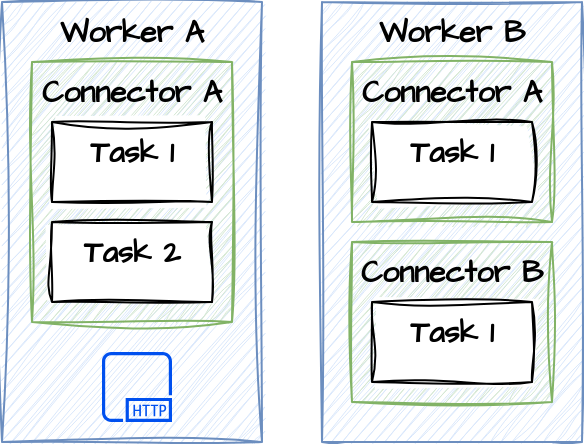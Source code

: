 <mxfile version="22.0.0" type="device">
  <diagram name="Page-1" id="BJpdSmk83CWqqSpLcJw9">
    <mxGraphModel dx="728" dy="442" grid="1" gridSize="10" guides="1" tooltips="1" connect="1" arrows="1" fold="1" page="1" pageScale="1" pageWidth="827" pageHeight="1169" math="0" shadow="0">
      <root>
        <mxCell id="0" />
        <mxCell id="1" parent="0" />
        <mxCell id="dn3sOyw9YDt-OpIm-WNB-1" value="Worker A" style="rounded=0;whiteSpace=wrap;html=1;hachureGap=4;fontFamily=Architects Daughter;fontSource=https%3A%2F%2Ffonts.googleapis.com%2Fcss%3Ffamily%3DArchitects%2BDaughter;fontSize=15;fontStyle=1;horizontal=1;verticalAlign=top;fillColor=#dae8fc;strokeColor=#6c8ebf;sketch=1;curveFitting=1;jiggle=2;" vertex="1" parent="1">
          <mxGeometry x="330" y="130" width="130" height="220" as="geometry" />
        </mxCell>
        <mxCell id="dn3sOyw9YDt-OpIm-WNB-2" value="Connector A&lt;br&gt;" style="rounded=0;whiteSpace=wrap;html=1;sketch=1;hachureGap=4;jiggle=2;curveFitting=1;fontFamily=Architects Daughter;fontSource=https%3A%2F%2Ffonts.googleapis.com%2Fcss%3Ffamily%3DArchitects%2BDaughter;fontSize=15;fontStyle=1;horizontal=1;verticalAlign=top;fillColor=#d5e8d4;strokeColor=#82b366;" vertex="1" parent="1">
          <mxGeometry x="345" y="160" width="100" height="130" as="geometry" />
        </mxCell>
        <mxCell id="dn3sOyw9YDt-OpIm-WNB-3" value="Task 1" style="rounded=0;whiteSpace=wrap;html=1;sketch=1;hachureGap=4;jiggle=2;curveFitting=1;fontFamily=Architects Daughter;fontSource=https%3A%2F%2Ffonts.googleapis.com%2Fcss%3Ffamily%3DArchitects%2BDaughter;fontSize=15;fontStyle=1;horizontal=1;verticalAlign=top;" vertex="1" parent="1">
          <mxGeometry x="355" y="190" width="80" height="40" as="geometry" />
        </mxCell>
        <mxCell id="dn3sOyw9YDt-OpIm-WNB-4" value="Task 2" style="rounded=0;whiteSpace=wrap;html=1;sketch=1;hachureGap=4;jiggle=2;curveFitting=1;fontFamily=Architects Daughter;fontSource=https%3A%2F%2Ffonts.googleapis.com%2Fcss%3Ffamily%3DArchitects%2BDaughter;fontSize=15;fontStyle=1;horizontal=1;verticalAlign=top;" vertex="1" parent="1">
          <mxGeometry x="355" y="240" width="80" height="40" as="geometry" />
        </mxCell>
        <mxCell id="dn3sOyw9YDt-OpIm-WNB-5" value="Worker B" style="rounded=0;whiteSpace=wrap;html=1;sketch=1;hachureGap=4;jiggle=2;curveFitting=1;fontFamily=Architects Daughter;fontSource=https%3A%2F%2Ffonts.googleapis.com%2Fcss%3Ffamily%3DArchitects%2BDaughter;fontSize=15;fontStyle=1;horizontal=1;verticalAlign=top;fillColor=#dae8fc;strokeColor=#6c8ebf;" vertex="1" parent="1">
          <mxGeometry x="490" y="130" width="130" height="220" as="geometry" />
        </mxCell>
        <mxCell id="dn3sOyw9YDt-OpIm-WNB-6" value="Connector A&lt;br&gt;" style="rounded=0;whiteSpace=wrap;html=1;sketch=1;hachureGap=4;jiggle=2;curveFitting=1;fontFamily=Architects Daughter;fontSource=https%3A%2F%2Ffonts.googleapis.com%2Fcss%3Ffamily%3DArchitects%2BDaughter;fontSize=15;fontStyle=1;horizontal=1;verticalAlign=top;fillColor=#d5e8d4;strokeColor=#82b366;" vertex="1" parent="1">
          <mxGeometry x="505" y="160" width="100" height="80" as="geometry" />
        </mxCell>
        <mxCell id="dn3sOyw9YDt-OpIm-WNB-7" value="Task 1" style="rounded=0;whiteSpace=wrap;html=1;sketch=1;hachureGap=4;jiggle=2;curveFitting=1;fontFamily=Architects Daughter;fontSource=https%3A%2F%2Ffonts.googleapis.com%2Fcss%3Ffamily%3DArchitects%2BDaughter;fontSize=15;fontStyle=1;horizontal=1;verticalAlign=top;" vertex="1" parent="1">
          <mxGeometry x="515" y="190" width="80" height="40" as="geometry" />
        </mxCell>
        <mxCell id="dn3sOyw9YDt-OpIm-WNB-9" value="Connector B" style="rounded=0;whiteSpace=wrap;html=1;sketch=1;hachureGap=4;jiggle=2;curveFitting=1;fontFamily=Architects Daughter;fontSource=https%3A%2F%2Ffonts.googleapis.com%2Fcss%3Ffamily%3DArchitects%2BDaughter;fontSize=15;fontStyle=1;horizontal=1;verticalAlign=top;fillColor=#d5e8d4;strokeColor=#82b366;" vertex="1" parent="1">
          <mxGeometry x="505" y="250" width="100" height="80" as="geometry" />
        </mxCell>
        <mxCell id="dn3sOyw9YDt-OpIm-WNB-10" value="Task 1" style="rounded=0;whiteSpace=wrap;html=1;sketch=1;hachureGap=4;jiggle=2;curveFitting=1;fontFamily=Architects Daughter;fontSource=https%3A%2F%2Ffonts.googleapis.com%2Fcss%3Ffamily%3DArchitects%2BDaughter;fontSize=15;fontStyle=1;horizontal=1;verticalAlign=top;" vertex="1" parent="1">
          <mxGeometry x="515" y="280" width="80" height="40" as="geometry" />
        </mxCell>
        <mxCell id="dn3sOyw9YDt-OpIm-WNB-11" value="" style="sketch=0;outlineConnect=0;dashed=0;verticalLabelPosition=bottom;verticalAlign=top;align=center;html=1;fontSize=12;fontStyle=0;aspect=fixed;pointerEvents=1;shape=mxgraph.aws4.http_protocol;hachureGap=4;jiggle=2;curveFitting=1;fontFamily=Architects Daughter;fontSource=https%3A%2F%2Ffonts.googleapis.com%2Fcss%3Ffamily%3DArchitects%2BDaughter;fillColor=#0050ef;strokeColor=#001DBC;fontColor=#ffffff;" vertex="1" parent="1">
          <mxGeometry x="380" y="305" width="35" height="35" as="geometry" />
        </mxCell>
      </root>
    </mxGraphModel>
  </diagram>
</mxfile>
